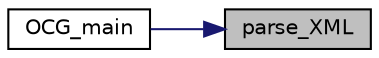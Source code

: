 digraph "parse_XML"
{
 // LATEX_PDF_SIZE
  edge [fontname="Helvetica",fontsize="10",labelfontname="Helvetica",labelfontsize="10"];
  node [fontname="Helvetica",fontsize="10",shape=record];
  rankdir="RL";
  Node1 [label="parse_XML",height=0.2,width=0.4,color="black", fillcolor="grey75", style="filled", fontcolor="black",tooltip=" "];
  Node1 -> Node2 [dir="back",color="midnightblue",fontsize="10",style="solid",fontname="Helvetica"];
  Node2 [label="OCG_main",height=0.2,width=0.4,color="black", fillcolor="white", style="filled",URL="$group____log__gen.html#ga98f9687427dcae820275ca7b00718343",tooltip=" "];
}
